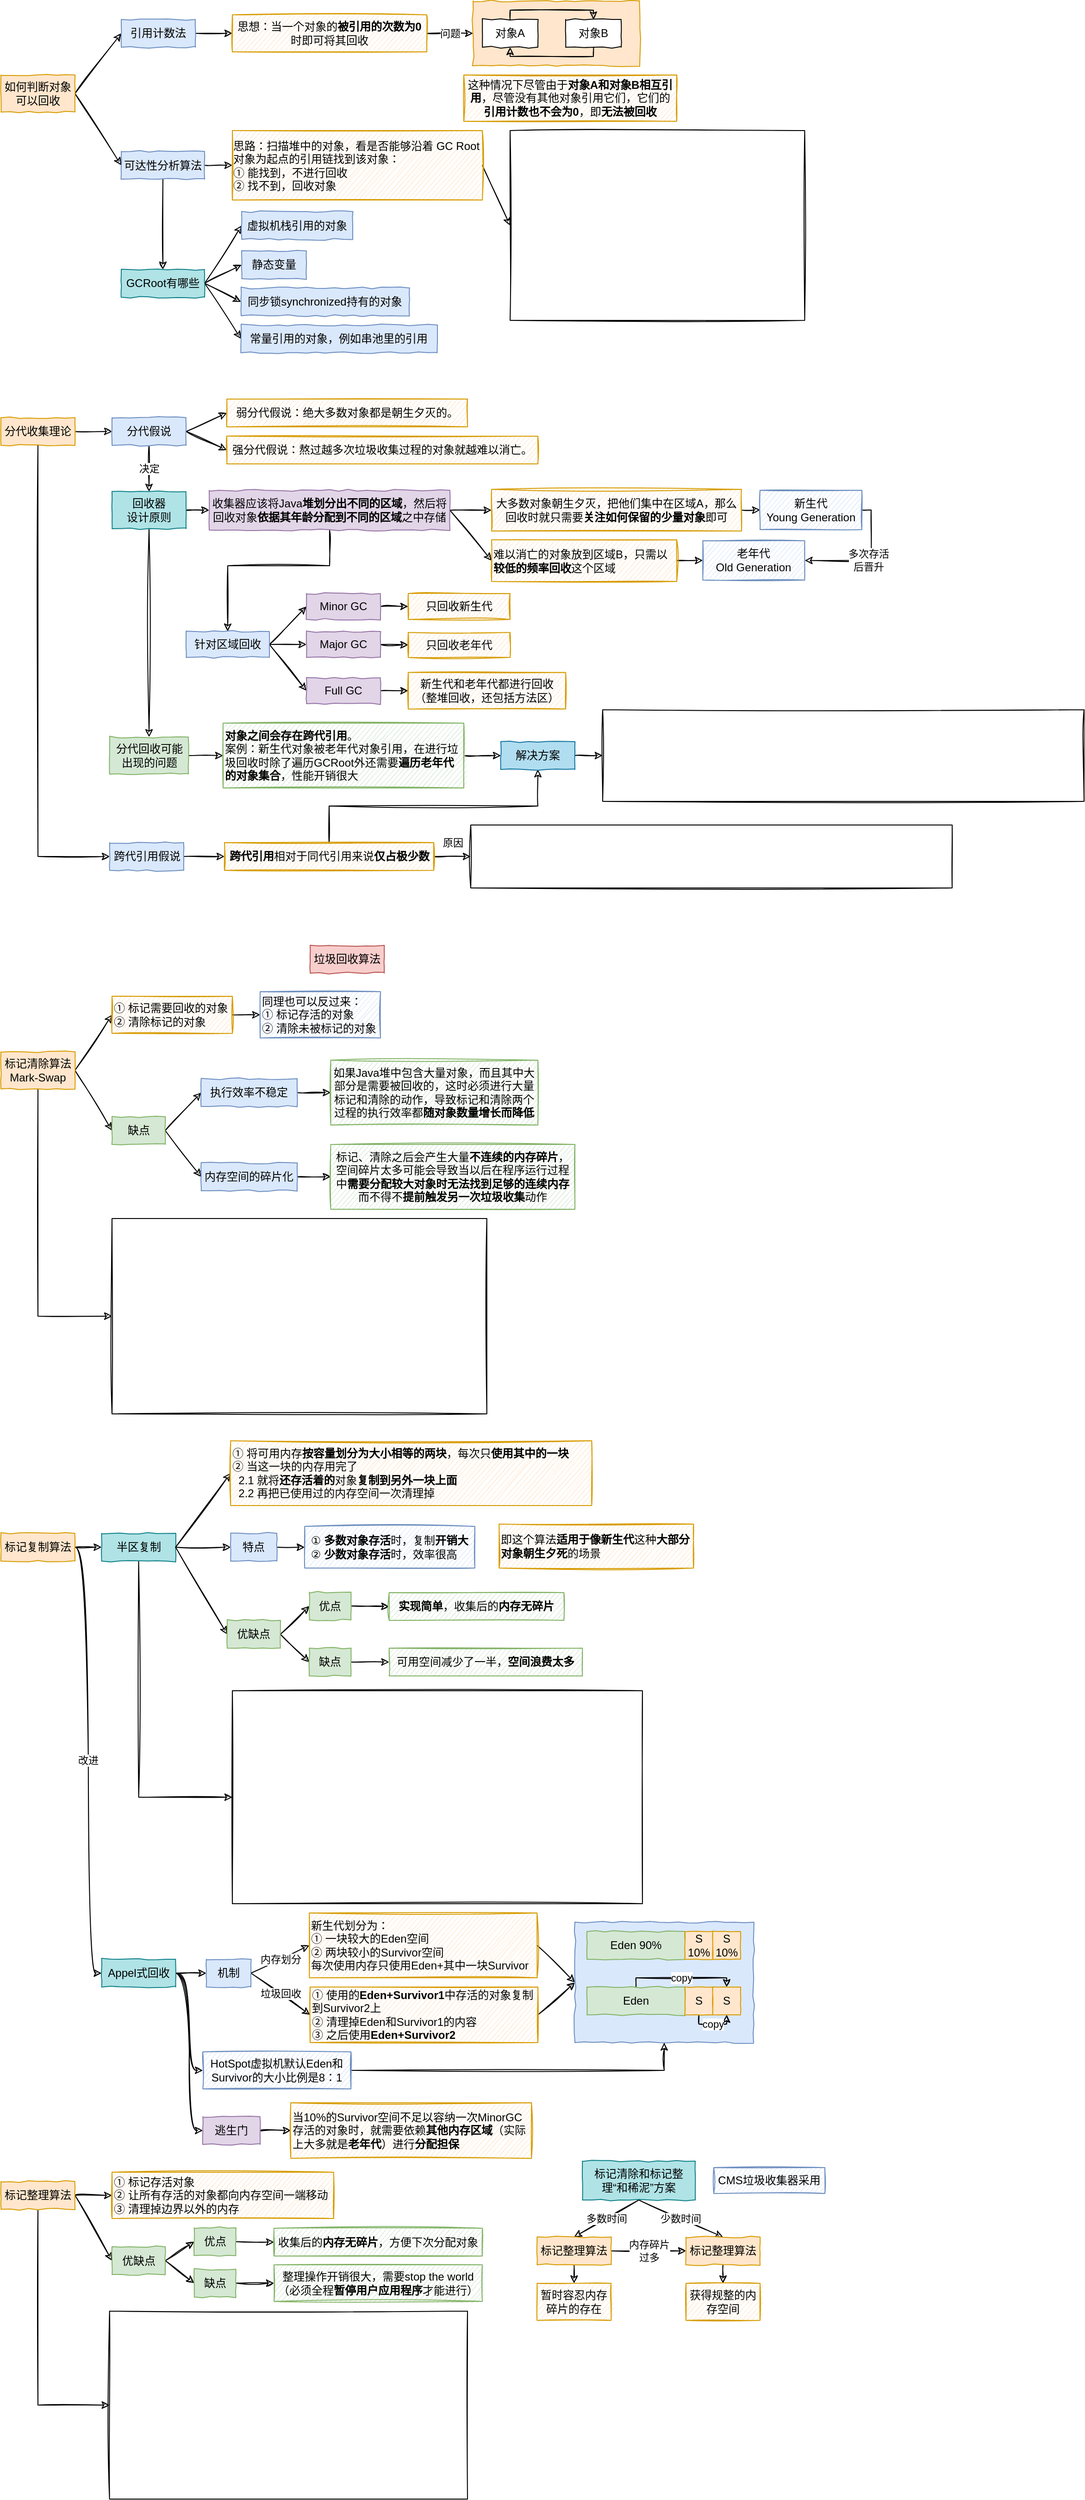 <mxfile>
    <diagram id="kNkb541WS0ZAqHIoP2iQ" name="第 1 页">
        <mxGraphModel dx="1106" dy="638" grid="1" gridSize="10" guides="1" tooltips="1" connect="1" arrows="1" fold="1" page="1" pageScale="1" pageWidth="827" pageHeight="1169" math="0" shadow="0">
            <root>
                <mxCell id="0"/>
                <mxCell id="1" parent="0"/>
                <mxCell id="5" style="edgeStyle=none;html=1;exitX=1;exitY=0.5;exitDx=0;exitDy=0;entryX=0;entryY=0.5;entryDx=0;entryDy=0;sketch=1;" edge="1" parent="1" source="2" target="3">
                    <mxGeometry relative="1" as="geometry"/>
                </mxCell>
                <mxCell id="6" style="edgeStyle=none;sketch=1;html=1;exitX=1;exitY=0.5;exitDx=0;exitDy=0;entryX=0;entryY=0.5;entryDx=0;entryDy=0;" edge="1" parent="1" source="2" target="4">
                    <mxGeometry relative="1" as="geometry"/>
                </mxCell>
                <mxCell id="2" value="如何判断对象可以回收" style="rounded=0;whiteSpace=wrap;html=1;fillColor=#ffe6cc;strokeColor=#d79b00;comic=1;" vertex="1" parent="1">
                    <mxGeometry x="40" y="110" width="80" height="40" as="geometry"/>
                </mxCell>
                <mxCell id="8" style="edgeStyle=none;sketch=1;html=1;exitX=1;exitY=0.5;exitDx=0;exitDy=0;entryX=0;entryY=0.5;entryDx=0;entryDy=0;" edge="1" parent="1" source="3" target="7">
                    <mxGeometry relative="1" as="geometry"/>
                </mxCell>
                <mxCell id="3" value="引用计数法" style="rounded=0;whiteSpace=wrap;html=1;fillColor=#dae8fc;strokeColor=#6c8ebf;comic=1;" vertex="1" parent="1">
                    <mxGeometry x="170" y="50" width="80" height="30" as="geometry"/>
                </mxCell>
                <mxCell id="19" style="edgeStyle=orthogonalEdgeStyle;rounded=0;sketch=1;html=1;exitX=1;exitY=0.5;exitDx=0;exitDy=0;entryX=0;entryY=0.5;entryDx=0;entryDy=0;" edge="1" parent="1" source="4" target="17">
                    <mxGeometry relative="1" as="geometry"/>
                </mxCell>
                <mxCell id="193" style="edgeStyle=none;rounded=0;sketch=1;html=1;exitX=0.5;exitY=1;exitDx=0;exitDy=0;entryX=0.5;entryY=0;entryDx=0;entryDy=0;" edge="1" parent="1" source="4" target="192">
                    <mxGeometry relative="1" as="geometry"/>
                </mxCell>
                <mxCell id="4" value="可达性分析算法" style="rounded=0;whiteSpace=wrap;html=1;fillColor=#dae8fc;strokeColor=#6c8ebf;comic=1;" vertex="1" parent="1">
                    <mxGeometry x="170" y="192.5" width="90" height="30" as="geometry"/>
                </mxCell>
                <mxCell id="15" value="问题" style="edgeStyle=orthogonalEdgeStyle;rounded=0;sketch=1;html=1;exitX=1;exitY=0.5;exitDx=0;exitDy=0;entryX=0;entryY=0.5;entryDx=0;entryDy=0;" edge="1" parent="1" source="7" target="9">
                    <mxGeometry relative="1" as="geometry"/>
                </mxCell>
                <mxCell id="7" value="思想：当一个对象的&lt;b&gt;被引用的次数为0&lt;/b&gt;时即可将其回收" style="rounded=0;whiteSpace=wrap;html=1;fillColor=#ffe6cc;strokeColor=#d79b00;comic=1;sketch=1;" vertex="1" parent="1">
                    <mxGeometry x="290" y="45" width="210" height="40" as="geometry"/>
                </mxCell>
                <mxCell id="14" value="" style="group" vertex="1" connectable="0" parent="1">
                    <mxGeometry x="550" y="30" width="180" height="70" as="geometry"/>
                </mxCell>
                <mxCell id="9" value="" style="rounded=0;whiteSpace=wrap;html=1;fillColor=#ffe6cc;strokeColor=#d79b00;comic=1;" vertex="1" parent="14">
                    <mxGeometry width="180" height="70" as="geometry"/>
                </mxCell>
                <mxCell id="10" value="对象A" style="rounded=0;whiteSpace=wrap;html=1;comic=1;" vertex="1" parent="14">
                    <mxGeometry x="10" y="20" width="60" height="30" as="geometry"/>
                </mxCell>
                <mxCell id="13" style="edgeStyle=orthogonalEdgeStyle;sketch=1;html=1;exitX=0.5;exitY=1;exitDx=0;exitDy=0;entryX=0.5;entryY=1;entryDx=0;entryDy=0;rounded=0;" edge="1" parent="14" source="11" target="10">
                    <mxGeometry relative="1" as="geometry"/>
                </mxCell>
                <mxCell id="11" value="对象B" style="rounded=0;whiteSpace=wrap;html=1;comic=1;" vertex="1" parent="14">
                    <mxGeometry x="100" y="20" width="60" height="30" as="geometry"/>
                </mxCell>
                <mxCell id="12" style="edgeStyle=orthogonalEdgeStyle;sketch=1;html=1;exitX=0.5;exitY=0;exitDx=0;exitDy=0;entryX=0.5;entryY=0;entryDx=0;entryDy=0;rounded=0;" edge="1" parent="14" source="10" target="11">
                    <mxGeometry relative="1" as="geometry"/>
                </mxCell>
                <mxCell id="16" value="这种情况下尽管由于&lt;b&gt;对象A和对象B相互引用&lt;/b&gt;，尽管没有其他对象引用它们，它们的&lt;b&gt;引用计数也不会为0&lt;/b&gt;，即&lt;b&gt;无法被回收&lt;/b&gt;" style="rounded=0;whiteSpace=wrap;html=1;fillColor=#ffe6cc;strokeColor=#d79b00;comic=1;sketch=1;" vertex="1" parent="1">
                    <mxGeometry x="540" y="110" width="230" height="50" as="geometry"/>
                </mxCell>
                <mxCell id="21" style="rounded=0;sketch=1;html=1;exitX=1;exitY=0.5;exitDx=0;exitDy=0;entryX=0;entryY=0.5;entryDx=0;entryDy=0;" edge="1" parent="1" source="17" target="20">
                    <mxGeometry relative="1" as="geometry"/>
                </mxCell>
                <mxCell id="17" value="&lt;div style=&quot;text-align: left&quot;&gt;&lt;span&gt;思路：&lt;/span&gt;&lt;span&gt;扫描堆中的对象，看是否能够沿着 GC Root对象为起点的引用链找到该对象：&lt;/span&gt;&lt;/div&gt;&lt;div style=&quot;text-align: left&quot;&gt;&lt;span&gt;① 能找到，不进行回收&lt;/span&gt;&lt;/div&gt;&lt;div style=&quot;text-align: left&quot;&gt;&lt;span&gt;② 找不到，回收对象&lt;/span&gt;&lt;/div&gt;" style="rounded=0;whiteSpace=wrap;html=1;fillColor=#ffe6cc;strokeColor=#d79b00;comic=1;sketch=1;" vertex="1" parent="1">
                    <mxGeometry x="290" y="170" width="270" height="75" as="geometry"/>
                </mxCell>
                <mxCell id="20" value="" style="shape=image;imageAspect=0;aspect=fixed;verticalLabelPosition=bottom;verticalAlign=top;comic=1;sketch=1;image=https://codereaper-image-bed.oss-cn-shenzhen.aliyuncs.com/img/image-20220826142259250.png;imageBorder=default;" vertex="1" parent="1">
                    <mxGeometry x="590" y="170" width="318.21" height="205" as="geometry"/>
                </mxCell>
                <mxCell id="25" style="edgeStyle=none;rounded=0;sketch=1;html=1;exitX=1;exitY=0.5;exitDx=0;exitDy=0;entryX=0;entryY=0.5;entryDx=0;entryDy=0;" edge="1" parent="1" source="23" target="24">
                    <mxGeometry relative="1" as="geometry"/>
                </mxCell>
                <mxCell id="64" style="edgeStyle=orthogonalEdgeStyle;rounded=0;sketch=1;html=1;exitX=0.5;exitY=1;exitDx=0;exitDy=0;entryX=0;entryY=0.5;entryDx=0;entryDy=0;" edge="1" parent="1" source="23" target="63">
                    <mxGeometry relative="1" as="geometry"/>
                </mxCell>
                <mxCell id="23" value="分代收集理论" style="rounded=0;whiteSpace=wrap;html=1;fillColor=#ffe6cc;strokeColor=#d79b00;comic=1;" vertex="1" parent="1">
                    <mxGeometry x="40" y="480" width="80" height="30" as="geometry"/>
                </mxCell>
                <mxCell id="27" style="edgeStyle=none;rounded=0;sketch=1;html=1;exitX=1;exitY=0.5;exitDx=0;exitDy=0;entryX=0;entryY=0.5;entryDx=0;entryDy=0;" edge="1" parent="1" source="24" target="26">
                    <mxGeometry relative="1" as="geometry"/>
                </mxCell>
                <mxCell id="29" style="edgeStyle=none;rounded=0;sketch=1;html=1;exitX=1;exitY=0.5;exitDx=0;exitDy=0;entryX=0;entryY=0.5;entryDx=0;entryDy=0;" edge="1" parent="1" source="24" target="28">
                    <mxGeometry relative="1" as="geometry"/>
                </mxCell>
                <mxCell id="33" value="决定" style="edgeStyle=none;rounded=0;sketch=1;html=1;exitX=0.5;exitY=1;exitDx=0;exitDy=0;entryX=0.5;entryY=0;entryDx=0;entryDy=0;" edge="1" parent="1" source="24" target="30">
                    <mxGeometry relative="1" as="geometry"/>
                </mxCell>
                <mxCell id="24" value="分代假说" style="rounded=0;whiteSpace=wrap;html=1;fillColor=#dae8fc;strokeColor=#6c8ebf;comic=1;" vertex="1" parent="1">
                    <mxGeometry x="160" y="480" width="80" height="30" as="geometry"/>
                </mxCell>
                <mxCell id="26" value="弱分代假说：绝大多数对象都是朝生夕灭的。" style="rounded=0;whiteSpace=wrap;html=1;fillColor=#ffe6cc;strokeColor=#d79b00;comic=1;sketch=1;" vertex="1" parent="1">
                    <mxGeometry x="284" y="460" width="260" height="30" as="geometry"/>
                </mxCell>
                <mxCell id="28" value="强分代假说：熬过越多次垃圾收集过程的对象就越难以消亡。" style="rounded=0;whiteSpace=wrap;html=1;fillColor=#ffe6cc;strokeColor=#d79b00;comic=1;sketch=1;" vertex="1" parent="1">
                    <mxGeometry x="284" y="500" width="336" height="30" as="geometry"/>
                </mxCell>
                <mxCell id="35" style="edgeStyle=none;rounded=0;sketch=1;html=1;exitX=1;exitY=0.5;exitDx=0;exitDy=0;entryX=0;entryY=0.5;entryDx=0;entryDy=0;" edge="1" parent="1" source="30" target="34">
                    <mxGeometry relative="1" as="geometry"/>
                </mxCell>
                <mxCell id="60" style="rounded=0;sketch=1;html=1;exitX=0.5;exitY=1;exitDx=0;exitDy=0;entryX=0.5;entryY=0;entryDx=0;entryDy=0;" edge="1" parent="1" source="30" target="59">
                    <mxGeometry relative="1" as="geometry"/>
                </mxCell>
                <mxCell id="30" value="回收器&lt;br&gt;设计原则" style="rounded=0;whiteSpace=wrap;html=1;fillColor=#b0e3e6;strokeColor=#0e8088;comic=1;" vertex="1" parent="1">
                    <mxGeometry x="160" y="560" width="80" height="40" as="geometry"/>
                </mxCell>
                <mxCell id="37" style="edgeStyle=none;rounded=0;sketch=1;html=1;exitX=1;exitY=0.5;exitDx=0;exitDy=0;entryX=0;entryY=0.5;entryDx=0;entryDy=0;" edge="1" parent="1" source="34" target="36">
                    <mxGeometry relative="1" as="geometry"/>
                </mxCell>
                <mxCell id="39" style="edgeStyle=none;rounded=0;sketch=1;html=1;exitX=1;exitY=0.5;exitDx=0;exitDy=0;entryX=0;entryY=0.5;entryDx=0;entryDy=0;" edge="1" parent="1" source="34" target="38">
                    <mxGeometry relative="1" as="geometry"/>
                </mxCell>
                <mxCell id="41" style="edgeStyle=orthogonalEdgeStyle;rounded=0;sketch=1;html=1;exitX=0.5;exitY=1;exitDx=0;exitDy=0;entryX=0.5;entryY=0;entryDx=0;entryDy=0;" edge="1" parent="1" source="34" target="40">
                    <mxGeometry relative="1" as="geometry">
                        <Array as="points">
                            <mxPoint x="395" y="640"/>
                            <mxPoint x="285" y="640"/>
                        </Array>
                    </mxGeometry>
                </mxCell>
                <mxCell id="34" value="收集器应该将Java&lt;b&gt;堆划分出不同的区域&lt;/b&gt;，然后将回收对象&lt;b&gt;依据其年龄分配到不同的区域&lt;/b&gt;之中存储" style="rounded=0;whiteSpace=wrap;html=1;fillColor=#e1d5e7;strokeColor=#9673a6;comic=1;sketch=0;" vertex="1" parent="1">
                    <mxGeometry x="265" y="558.5" width="260" height="43" as="geometry"/>
                </mxCell>
                <mxCell id="56" style="edgeStyle=none;rounded=0;sketch=1;html=1;exitX=1;exitY=0.5;exitDx=0;exitDy=0;entryX=0;entryY=0.5;entryDx=0;entryDy=0;" edge="1" parent="1" source="36" target="54">
                    <mxGeometry relative="1" as="geometry"/>
                </mxCell>
                <mxCell id="36" value="大多数对象朝生夕灭，把他们集中在区域A，那么回收时就只需要&lt;b&gt;关注如何保留的少量对象&lt;/b&gt;即可" style="rounded=0;whiteSpace=wrap;html=1;fillColor=#ffe6cc;strokeColor=#d79b00;comic=1;sketch=1;" vertex="1" parent="1">
                    <mxGeometry x="570" y="557.5" width="270" height="45" as="geometry"/>
                </mxCell>
                <mxCell id="57" style="edgeStyle=none;rounded=0;sketch=1;html=1;exitX=1;exitY=0.5;exitDx=0;exitDy=0;entryX=0;entryY=0.5;entryDx=0;entryDy=0;" edge="1" parent="1" source="38" target="55">
                    <mxGeometry relative="1" as="geometry"/>
                </mxCell>
                <mxCell id="38" value="难以消亡的对象放到区域B，只需以&lt;b&gt;较低的频率回收&lt;/b&gt;这个区域" style="rounded=0;whiteSpace=wrap;html=1;fillColor=#ffe6cc;strokeColor=#d79b00;comic=1;sketch=1;align=left;" vertex="1" parent="1">
                    <mxGeometry x="570" y="612" width="200" height="45" as="geometry"/>
                </mxCell>
                <mxCell id="45" style="rounded=0;sketch=1;html=1;exitX=1;exitY=0.5;exitDx=0;exitDy=0;entryX=0;entryY=0.5;entryDx=0;entryDy=0;" edge="1" parent="1" source="40" target="42">
                    <mxGeometry relative="1" as="geometry"/>
                </mxCell>
                <mxCell id="46" style="edgeStyle=none;rounded=0;sketch=1;html=1;exitX=1;exitY=0.5;exitDx=0;exitDy=0;entryX=0;entryY=0.5;entryDx=0;entryDy=0;" edge="1" parent="1" source="40" target="43">
                    <mxGeometry relative="1" as="geometry"/>
                </mxCell>
                <mxCell id="47" style="edgeStyle=none;rounded=0;sketch=1;html=1;exitX=1;exitY=0.5;exitDx=0;exitDy=0;entryX=0;entryY=0.5;entryDx=0;entryDy=0;" edge="1" parent="1" source="40" target="44">
                    <mxGeometry relative="1" as="geometry"/>
                </mxCell>
                <mxCell id="40" value="针对区域回收" style="rounded=0;whiteSpace=wrap;html=1;fillColor=#dae8fc;strokeColor=#6c8ebf;comic=1;sketch=0;" vertex="1" parent="1">
                    <mxGeometry x="240" y="711" width="90" height="28" as="geometry"/>
                </mxCell>
                <mxCell id="50" style="edgeStyle=none;rounded=0;sketch=1;html=1;exitX=1;exitY=0.5;exitDx=0;exitDy=0;entryX=0;entryY=0.5;entryDx=0;entryDy=0;" edge="1" parent="1" source="42" target="48">
                    <mxGeometry relative="1" as="geometry"/>
                </mxCell>
                <mxCell id="42" value="Minor GC" style="rounded=0;whiteSpace=wrap;html=1;fillColor=#e1d5e7;strokeColor=#9673a6;comic=1;sketch=0;" vertex="1" parent="1">
                    <mxGeometry x="370" y="670" width="80" height="28" as="geometry"/>
                </mxCell>
                <mxCell id="51" style="edgeStyle=none;rounded=0;sketch=1;html=1;exitX=1;exitY=0.5;exitDx=0;exitDy=0;entryX=0;entryY=0.5;entryDx=0;entryDy=0;" edge="1" parent="1" source="43" target="49">
                    <mxGeometry relative="1" as="geometry"/>
                </mxCell>
                <mxCell id="43" value="Major GC" style="rounded=0;whiteSpace=wrap;html=1;fillColor=#e1d5e7;strokeColor=#9673a6;comic=1;sketch=0;" vertex="1" parent="1">
                    <mxGeometry x="370" y="711" width="80" height="28" as="geometry"/>
                </mxCell>
                <mxCell id="53" style="edgeStyle=none;rounded=0;sketch=1;html=1;exitX=1;exitY=0.5;exitDx=0;exitDy=0;entryX=0;entryY=0.5;entryDx=0;entryDy=0;" edge="1" parent="1" source="44" target="52">
                    <mxGeometry relative="1" as="geometry"/>
                </mxCell>
                <mxCell id="44" value="Full GC" style="rounded=0;whiteSpace=wrap;html=1;fillColor=#e1d5e7;strokeColor=#9673a6;comic=1;sketch=0;" vertex="1" parent="1">
                    <mxGeometry x="370" y="761" width="80" height="28" as="geometry"/>
                </mxCell>
                <mxCell id="48" value="只回收新生代" style="rounded=0;whiteSpace=wrap;html=1;fillColor=#ffe6cc;strokeColor=#d79b00;comic=1;sketch=1;" vertex="1" parent="1">
                    <mxGeometry x="480" y="670" width="110" height="28" as="geometry"/>
                </mxCell>
                <mxCell id="49" value="只回收老年代" style="rounded=0;whiteSpace=wrap;html=1;fillColor=#ffe6cc;strokeColor=#d79b00;comic=1;sketch=1;" vertex="1" parent="1">
                    <mxGeometry x="480" y="712" width="110" height="27" as="geometry"/>
                </mxCell>
                <mxCell id="52" value="新生代和老年代都进行回收&lt;br&gt;（整堆回收，还包括方法区）" style="rounded=0;whiteSpace=wrap;html=1;fillColor=#ffe6cc;strokeColor=#d79b00;comic=1;sketch=1;" vertex="1" parent="1">
                    <mxGeometry x="480" y="755.25" width="170" height="39.5" as="geometry"/>
                </mxCell>
                <mxCell id="58" value="多次存活&lt;br&gt;后晋升" style="edgeStyle=orthogonalEdgeStyle;rounded=0;sketch=1;html=1;exitX=1;exitY=0.5;exitDx=0;exitDy=0;entryX=1;entryY=0.5;entryDx=0;entryDy=0;" edge="1" parent="1" source="54" target="55">
                    <mxGeometry relative="1" as="geometry"/>
                </mxCell>
                <mxCell id="54" value="新生代&lt;br&gt;Young Generation" style="rounded=0;whiteSpace=wrap;html=1;fillColor=#dae8fc;strokeColor=#6c8ebf;comic=1;sketch=1;" vertex="1" parent="1">
                    <mxGeometry x="860" y="558.5" width="110" height="42.5" as="geometry"/>
                </mxCell>
                <mxCell id="55" value="老年代&lt;br&gt;Old Generation" style="rounded=0;whiteSpace=wrap;html=1;fillColor=#dae8fc;strokeColor=#6c8ebf;comic=1;sketch=1;" vertex="1" parent="1">
                    <mxGeometry x="798.21" y="613" width="110" height="42.5" as="geometry"/>
                </mxCell>
                <mxCell id="62" style="edgeStyle=none;rounded=0;sketch=1;html=1;exitX=1;exitY=0.5;exitDx=0;exitDy=0;entryX=0;entryY=0.5;entryDx=0;entryDy=0;" edge="1" parent="1" source="59" target="61">
                    <mxGeometry relative="1" as="geometry"/>
                </mxCell>
                <mxCell id="59" value="分代回收可能出现的问题" style="rounded=0;whiteSpace=wrap;html=1;fillColor=#d5e8d4;strokeColor=#82b366;comic=1;sketch=0;" vertex="1" parent="1">
                    <mxGeometry x="157.5" y="825" width="85" height="40" as="geometry"/>
                </mxCell>
                <mxCell id="70" style="edgeStyle=orthogonalEdgeStyle;rounded=0;sketch=1;html=1;exitX=1;exitY=0.5;exitDx=0;exitDy=0;entryX=0;entryY=0.5;entryDx=0;entryDy=0;" edge="1" parent="1" source="61" target="69">
                    <mxGeometry relative="1" as="geometry"/>
                </mxCell>
                <mxCell id="61" value="&lt;b&gt;对象之间会存在跨代引用&lt;/b&gt;。&lt;br&gt;案例：新生代对象被老年代对象引用，在进行垃圾回收时除了遍历GCRoot外还需要&lt;b&gt;遍历老年代的对象集合&lt;/b&gt;，性能开销很大" style="rounded=0;whiteSpace=wrap;html=1;fillColor=#d5e8d4;strokeColor=#82b366;comic=1;sketch=1;align=left;" vertex="1" parent="1">
                    <mxGeometry x="280" y="810" width="260" height="70" as="geometry"/>
                </mxCell>
                <mxCell id="66" style="edgeStyle=orthogonalEdgeStyle;rounded=0;sketch=1;html=1;exitX=1;exitY=0.5;exitDx=0;exitDy=0;entryX=0;entryY=0.5;entryDx=0;entryDy=0;" edge="1" parent="1" source="63" target="65">
                    <mxGeometry relative="1" as="geometry"/>
                </mxCell>
                <mxCell id="63" value="跨代引用假说" style="rounded=0;whiteSpace=wrap;html=1;fillColor=#dae8fc;strokeColor=#6c8ebf;comic=1;" vertex="1" parent="1">
                    <mxGeometry x="157.5" y="939" width="80" height="30" as="geometry"/>
                </mxCell>
                <mxCell id="68" value="原因" style="edgeStyle=orthogonalEdgeStyle;rounded=0;sketch=1;html=1;exitX=1;exitY=0.5;exitDx=0;exitDy=0;entryX=0;entryY=0.5;entryDx=0;entryDy=0;" edge="1" parent="1" source="65" target="67">
                    <mxGeometry y="15" relative="1" as="geometry">
                        <mxPoint as="offset"/>
                    </mxGeometry>
                </mxCell>
                <mxCell id="71" style="edgeStyle=orthogonalEdgeStyle;rounded=0;sketch=1;html=1;exitX=0.5;exitY=0;exitDx=0;exitDy=0;entryX=0.5;entryY=1;entryDx=0;entryDy=0;" edge="1" parent="1" source="65" target="69">
                    <mxGeometry relative="1" as="geometry"/>
                </mxCell>
                <mxCell id="65" value="&lt;span style=&quot;font-size: 9.003pt&quot;&gt;&lt;b&gt;跨代引用&lt;/b&gt;相对于同代引用来说&lt;b&gt;仅占极&lt;/b&gt;&lt;/span&gt;&lt;span style=&quot;font-size: 9.003pt&quot;&gt;&lt;b&gt;少数&lt;/b&gt;&lt;/span&gt;" style="rounded=0;whiteSpace=wrap;html=1;fillColor=#ffe6cc;strokeColor=#d79b00;comic=1;sketch=1;" vertex="1" parent="1">
                    <mxGeometry x="281.5" y="939" width="226" height="30" as="geometry"/>
                </mxCell>
                <mxCell id="67" value="" style="shape=image;imageAspect=0;aspect=fixed;verticalLabelPosition=bottom;verticalAlign=top;comic=1;sketch=1;image=https://codereaper-image-bed.oss-cn-shenzhen.aliyuncs.com/img/image-20220826144927240.png;imageBorder=default;" vertex="1" parent="1">
                    <mxGeometry x="547.5" y="920" width="520" height="68" as="geometry"/>
                </mxCell>
                <mxCell id="73" style="edgeStyle=orthogonalEdgeStyle;rounded=0;sketch=1;html=1;exitX=1;exitY=0.5;exitDx=0;exitDy=0;entryX=0;entryY=0.5;entryDx=0;entryDy=0;" edge="1" parent="1" source="69" target="72">
                    <mxGeometry relative="1" as="geometry"/>
                </mxCell>
                <mxCell id="69" value="解决方案" style="rounded=0;whiteSpace=wrap;html=1;fillColor=#b1ddf0;strokeColor=#10739e;comic=1;" vertex="1" parent="1">
                    <mxGeometry x="580" y="830" width="80" height="30" as="geometry"/>
                </mxCell>
                <mxCell id="72" value="" style="shape=image;imageAspect=0;aspect=fixed;verticalLabelPosition=bottom;verticalAlign=top;comic=1;sketch=1;image=https://codereaper-image-bed.oss-cn-shenzhen.aliyuncs.com/img/image-20220826220503316.png;imageBorder=default;" vertex="1" parent="1">
                    <mxGeometry x="690" y="795.5" width="520" height="99" as="geometry"/>
                </mxCell>
                <mxCell id="74" value="垃圾回收算法" style="rounded=0;whiteSpace=wrap;html=1;fillColor=#f8cecc;strokeColor=#b85450;comic=1;" vertex="1" parent="1">
                    <mxGeometry x="374" y="1050" width="80" height="30" as="geometry"/>
                </mxCell>
                <mxCell id="77" style="rounded=0;sketch=1;html=1;exitX=1;exitY=0.5;exitDx=0;exitDy=0;entryX=0;entryY=0.5;entryDx=0;entryDy=0;" edge="1" parent="1" source="75" target="76">
                    <mxGeometry relative="1" as="geometry"/>
                </mxCell>
                <mxCell id="82" style="edgeStyle=none;rounded=0;sketch=1;html=1;exitX=1;exitY=0.5;exitDx=0;exitDy=0;entryX=0;entryY=0.5;entryDx=0;entryDy=0;" edge="1" parent="1" source="75" target="83">
                    <mxGeometry relative="1" as="geometry">
                        <mxPoint x="170" y="1205" as="targetPoint"/>
                    </mxGeometry>
                </mxCell>
                <mxCell id="95" style="edgeStyle=orthogonalEdgeStyle;rounded=0;sketch=1;html=1;exitX=0.5;exitY=1;exitDx=0;exitDy=0;entryX=0;entryY=0.5;entryDx=0;entryDy=0;" edge="1" parent="1" source="75" target="94">
                    <mxGeometry relative="1" as="geometry"/>
                </mxCell>
                <mxCell id="75" value="标记清除算法&lt;br&gt;Mark-Swap" style="rounded=0;whiteSpace=wrap;html=1;fillColor=#ffe6cc;strokeColor=#d79b00;comic=1;" vertex="1" parent="1">
                    <mxGeometry x="40" y="1165" width="80" height="40" as="geometry"/>
                </mxCell>
                <mxCell id="79" style="edgeStyle=orthogonalEdgeStyle;rounded=0;sketch=1;html=1;exitX=1;exitY=0.5;exitDx=0;exitDy=0;entryX=0;entryY=0.5;entryDx=0;entryDy=0;" edge="1" parent="1" source="76" target="78">
                    <mxGeometry relative="1" as="geometry"/>
                </mxCell>
                <mxCell id="76" value="① 标记需要回收的对象&lt;br&gt;② 清除标记的对象" style="rounded=0;whiteSpace=wrap;html=1;fillColor=#ffe6cc;strokeColor=#d79b00;comic=1;sketch=1;align=left;" vertex="1" parent="1">
                    <mxGeometry x="160" y="1105" width="130" height="40" as="geometry"/>
                </mxCell>
                <mxCell id="78" value="同理也可以反过来：&lt;br&gt;① 标记存活的对象&lt;br&gt;② 清除未被标记的对象" style="rounded=0;whiteSpace=wrap;html=1;fillColor=#dae8fc;strokeColor=#6c8ebf;comic=1;sketch=1;align=left;" vertex="1" parent="1">
                    <mxGeometry x="320" y="1100" width="130" height="50" as="geometry"/>
                </mxCell>
                <mxCell id="86" style="edgeStyle=none;rounded=0;sketch=1;html=1;exitX=1;exitY=0.5;exitDx=0;exitDy=0;entryX=0;entryY=0.5;entryDx=0;entryDy=0;" edge="1" parent="1" source="83" target="85">
                    <mxGeometry relative="1" as="geometry">
                        <mxPoint x="270" y="1245" as="targetPoint"/>
                    </mxGeometry>
                </mxCell>
                <mxCell id="90" style="edgeStyle=none;rounded=0;sketch=1;html=1;exitX=1;exitY=0.5;exitDx=0;exitDy=0;entryX=0;entryY=0.5;entryDx=0;entryDy=0;" edge="1" parent="1" source="83" target="89">
                    <mxGeometry relative="1" as="geometry"/>
                </mxCell>
                <mxCell id="83" value="缺点" style="rounded=0;whiteSpace=wrap;html=1;fillColor=#d5e8d4;strokeColor=#82b366;comic=1;" vertex="1" parent="1">
                    <mxGeometry x="160" y="1235" width="57.5" height="30" as="geometry"/>
                </mxCell>
                <mxCell id="88" style="edgeStyle=none;rounded=0;sketch=1;html=1;exitX=1;exitY=0.5;exitDx=0;exitDy=0;entryX=0;entryY=0.5;entryDx=0;entryDy=0;" edge="1" parent="1" source="85" target="87">
                    <mxGeometry relative="1" as="geometry"/>
                </mxCell>
                <mxCell id="85" value="执行效率不稳定" style="rounded=0;whiteSpace=wrap;html=1;fillColor=#dae8fc;strokeColor=#6c8ebf;comic=1;" vertex="1" parent="1">
                    <mxGeometry x="256.25" y="1194" width="103.75" height="30" as="geometry"/>
                </mxCell>
                <mxCell id="87" value="如果Java堆中包含大量对象，而且其中大部分是需要被回收的，这时必须进行大量标记和清除的动作，导致标记和清除两个过程的执行效率都&lt;b&gt;随对象数量增长而降低&lt;/b&gt;" style="rounded=0;whiteSpace=wrap;html=1;fillColor=#d5e8d4;strokeColor=#82b366;comic=1;sketch=1;" vertex="1" parent="1">
                    <mxGeometry x="396.25" y="1174" width="223.75" height="70" as="geometry"/>
                </mxCell>
                <mxCell id="93" style="edgeStyle=none;rounded=0;sketch=1;html=1;exitX=1;exitY=0.5;exitDx=0;exitDy=0;entryX=0;entryY=0.5;entryDx=0;entryDy=0;" edge="1" parent="1" source="89" target="91">
                    <mxGeometry relative="1" as="geometry"/>
                </mxCell>
                <mxCell id="89" value="内存空间的碎片化" style="rounded=0;whiteSpace=wrap;html=1;fillColor=#dae8fc;strokeColor=#6c8ebf;comic=1;" vertex="1" parent="1">
                    <mxGeometry x="256.25" y="1285" width="103.75" height="30" as="geometry"/>
                </mxCell>
                <mxCell id="91" value="标记、清除之后会产生大量&lt;b&gt;不连续的内存碎片&lt;/b&gt;，空间碎片太多可能会导致当以后在程序运行过程中&lt;b&gt;需要分配较大对象时无法找到足够的连续内存&lt;/b&gt;而不得不&lt;b&gt;提前触发另一次垃圾收集&lt;/b&gt;动作" style="rounded=0;whiteSpace=wrap;html=1;fillColor=#d5e8d4;strokeColor=#82b366;comic=1;sketch=1;" vertex="1" parent="1">
                    <mxGeometry x="396.25" y="1265" width="263.75" height="70" as="geometry"/>
                </mxCell>
                <mxCell id="94" value="" style="shape=image;imageAspect=0;aspect=fixed;verticalLabelPosition=bottom;verticalAlign=top;comic=1;sketch=1;image=https://codereaper-image-bed.oss-cn-shenzhen.aliyuncs.com/img/image-20220826221414629.png;imageBorder=default;" vertex="1" parent="1">
                    <mxGeometry x="160" y="1345" width="404.87" height="211" as="geometry"/>
                </mxCell>
                <mxCell id="115" style="edgeStyle=orthogonalEdgeStyle;rounded=0;sketch=1;html=1;exitX=0.5;exitY=1;exitDx=0;exitDy=0;entryX=0;entryY=0.5;entryDx=0;entryDy=0;" edge="1" parent="1" source="116" target="114">
                    <mxGeometry relative="1" as="geometry"/>
                </mxCell>
                <mxCell id="134" style="edgeStyle=orthogonalEdgeStyle;rounded=0;sketch=1;html=1;exitX=1;exitY=0.5;exitDx=0;exitDy=0;entryX=0;entryY=0.5;entryDx=0;entryDy=0;" edge="1" parent="1" source="96" target="116">
                    <mxGeometry relative="1" as="geometry"/>
                </mxCell>
                <mxCell id="136" value="改进" style="edgeStyle=orthogonalEdgeStyle;sketch=1;html=1;exitX=1;exitY=0.5;exitDx=0;exitDy=0;entryX=0;entryY=0.5;entryDx=0;entryDy=0;curved=1;" edge="1" parent="1" source="96" target="135">
                    <mxGeometry relative="1" as="geometry"/>
                </mxCell>
                <mxCell id="96" value="标记复制算法" style="rounded=0;whiteSpace=wrap;html=1;fillColor=#ffe6cc;strokeColor=#d79b00;comic=1;" vertex="1" parent="1">
                    <mxGeometry x="40" y="1685" width="80" height="30" as="geometry"/>
                </mxCell>
                <mxCell id="114" value="" style="shape=image;imageAspect=0;aspect=fixed;verticalLabelPosition=bottom;verticalAlign=top;comic=1;sketch=1;image=https://codereaper-image-bed.oss-cn-shenzhen.aliyuncs.com/img/image-20220826222413337.png;imageBorder=default;" vertex="1" parent="1">
                    <mxGeometry x="290" y="1855" width="442.96" height="230" as="geometry"/>
                </mxCell>
                <mxCell id="116" value="半区复制" style="rounded=0;whiteSpace=wrap;html=1;fillColor=#b0e3e6;strokeColor=#0e8088;comic=1;" vertex="1" parent="1">
                    <mxGeometry x="148.75" y="1685" width="80" height="30" as="geometry"/>
                </mxCell>
                <mxCell id="117" style="rounded=0;sketch=1;html=1;entryX=0;entryY=0.5;entryDx=0;entryDy=0;exitX=1;exitY=0.5;exitDx=0;exitDy=0;" edge="1" parent="1" target="120" source="116">
                    <mxGeometry relative="1" as="geometry">
                        <mxPoint x="250" y="1715" as="sourcePoint"/>
                    </mxGeometry>
                </mxCell>
                <mxCell id="118" style="edgeStyle=none;rounded=0;sketch=1;html=1;entryX=0;entryY=0.5;entryDx=0;entryDy=0;exitX=1;exitY=0.5;exitDx=0;exitDy=0;" edge="1" parent="1" target="122" source="116">
                    <mxGeometry relative="1" as="geometry">
                        <mxPoint x="250" y="1705" as="sourcePoint"/>
                    </mxGeometry>
                </mxCell>
                <mxCell id="119" style="edgeStyle=none;rounded=0;sketch=1;html=1;entryX=0;entryY=0.5;entryDx=0;entryDy=0;exitX=1;exitY=0.5;exitDx=0;exitDy=0;" edge="1" parent="1" target="127" source="116">
                    <mxGeometry relative="1" as="geometry">
                        <mxPoint x="220" y="1735" as="sourcePoint"/>
                    </mxGeometry>
                </mxCell>
                <mxCell id="120" value="①&amp;nbsp;将可用内存&lt;b&gt;按容量划分为大小相等的两块&lt;/b&gt;，每次只&lt;b&gt;使用其中的一块&lt;/b&gt;&lt;br&gt;②&amp;nbsp;当这一块的内存用完了&lt;br&gt;&amp;nbsp; 2.1&amp;nbsp;就将&lt;b&gt;还存活着的&lt;/b&gt;对象&lt;b&gt;复制到另外一块上面&lt;br&gt;&lt;/b&gt;&amp;nbsp; 2.2&amp;nbsp;再把已使用过的内存空间一次清理掉" style="rounded=0;whiteSpace=wrap;html=1;fillColor=#ffe6cc;strokeColor=#d79b00;comic=1;sketch=1;align=left;" vertex="1" parent="1">
                    <mxGeometry x="288.13" y="1585" width="390" height="70" as="geometry"/>
                </mxCell>
                <mxCell id="121" style="edgeStyle=none;rounded=0;sketch=1;html=1;exitX=1;exitY=0.5;exitDx=0;exitDy=0;entryX=0;entryY=0.5;entryDx=0;entryDy=0;" edge="1" parent="1" source="122" target="123">
                    <mxGeometry relative="1" as="geometry"/>
                </mxCell>
                <mxCell id="122" value="特点" style="rounded=0;whiteSpace=wrap;html=1;fillColor=#dae8fc;strokeColor=#6c8ebf;comic=1;" vertex="1" parent="1">
                    <mxGeometry x="288.13" y="1685" width="50" height="30" as="geometry"/>
                </mxCell>
                <mxCell id="123" value="&lt;div style=&quot;text-align: left&quot;&gt;① &lt;b&gt;多数对象存活&lt;/b&gt;时，复制&lt;b&gt;开销大&lt;/b&gt;&lt;/div&gt;&lt;div style=&quot;text-align: left&quot;&gt;② &lt;b&gt;少数对象存活&lt;/b&gt;时，效率很高&lt;/div&gt;" style="rounded=0;whiteSpace=wrap;html=1;fillColor=#dae8fc;strokeColor=#6c8ebf;comic=1;sketch=1;" vertex="1" parent="1">
                    <mxGeometry x="368.13" y="1677.5" width="183.75" height="45" as="geometry"/>
                </mxCell>
                <mxCell id="124" value="即这个算法&lt;b&gt;适用于像新生代&lt;/b&gt;这种&lt;b&gt;大部分对象朝生夕死&lt;/b&gt;的场景" style="rounded=0;whiteSpace=wrap;html=1;fillColor=#ffe6cc;strokeColor=#d79b00;comic=1;sketch=1;align=left;" vertex="1" parent="1">
                    <mxGeometry x="578.13" y="1675" width="210" height="47.5" as="geometry"/>
                </mxCell>
                <mxCell id="125" style="edgeStyle=none;rounded=0;sketch=1;html=1;exitX=1;exitY=0.5;exitDx=0;exitDy=0;entryX=0;entryY=0.5;entryDx=0;entryDy=0;" edge="1" parent="1" source="127" target="129">
                    <mxGeometry relative="1" as="geometry"/>
                </mxCell>
                <mxCell id="126" style="edgeStyle=none;rounded=0;sketch=1;html=1;exitX=1;exitY=0.5;exitDx=0;exitDy=0;entryX=0;entryY=0.5;entryDx=0;entryDy=0;" edge="1" parent="1" source="127" target="132">
                    <mxGeometry relative="1" as="geometry"/>
                </mxCell>
                <mxCell id="127" value="优缺点" style="rounded=0;whiteSpace=wrap;html=1;fillColor=#d5e8d4;strokeColor=#82b366;comic=1;" vertex="1" parent="1">
                    <mxGeometry x="284.38" y="1779" width="57.5" height="30" as="geometry"/>
                </mxCell>
                <mxCell id="128" style="edgeStyle=none;rounded=0;sketch=1;html=1;exitX=1;exitY=0.5;exitDx=0;exitDy=0;entryX=0;entryY=0.5;entryDx=0;entryDy=0;" edge="1" parent="1" source="129" target="130">
                    <mxGeometry relative="1" as="geometry"/>
                </mxCell>
                <mxCell id="129" value="优点" style="rounded=0;whiteSpace=wrap;html=1;fillColor=#d5e8d4;strokeColor=#82b366;comic=1;" vertex="1" parent="1">
                    <mxGeometry x="373.13" y="1748.5" width="45" height="30" as="geometry"/>
                </mxCell>
                <mxCell id="130" value="&lt;b&gt;实现简单&lt;/b&gt;，收集后的&lt;b&gt;内存无碎片&lt;/b&gt;" style="rounded=0;whiteSpace=wrap;html=1;fillColor=#d5e8d4;strokeColor=#82b366;comic=1;sketch=1;" vertex="1" parent="1">
                    <mxGeometry x="459.38" y="1749" width="188.75" height="30" as="geometry"/>
                </mxCell>
                <mxCell id="131" style="edgeStyle=none;rounded=0;sketch=1;html=1;exitX=1;exitY=0.5;exitDx=0;exitDy=0;entryX=0;entryY=0.5;entryDx=0;entryDy=0;" edge="1" parent="1" source="132" target="133">
                    <mxGeometry relative="1" as="geometry"/>
                </mxCell>
                <mxCell id="132" value="缺点" style="rounded=0;whiteSpace=wrap;html=1;fillColor=#d5e8d4;strokeColor=#82b366;comic=1;" vertex="1" parent="1">
                    <mxGeometry x="373.13" y="1809" width="45" height="30" as="geometry"/>
                </mxCell>
                <mxCell id="133" value="可用空间减少了一半，&lt;b&gt;空间浪费太多&lt;/b&gt;" style="rounded=0;whiteSpace=wrap;html=1;fillColor=#d5e8d4;strokeColor=#82b366;comic=1;sketch=1;" vertex="1" parent="1">
                    <mxGeometry x="459.38" y="1809" width="208.75" height="30" as="geometry"/>
                </mxCell>
                <mxCell id="144" style="edgeStyle=none;sketch=1;html=1;exitX=1;exitY=0.5;exitDx=0;exitDy=0;entryX=0;entryY=0.5;entryDx=0;entryDy=0;" edge="1" parent="1" source="135" target="141">
                    <mxGeometry relative="1" as="geometry"/>
                </mxCell>
                <mxCell id="148" style="edgeStyle=orthogonalEdgeStyle;sketch=1;html=1;exitX=1;exitY=0.5;exitDx=0;exitDy=0;entryX=0;entryY=0.5;entryDx=0;entryDy=0;curved=1;" edge="1" parent="1" source="135" target="147">
                    <mxGeometry relative="1" as="geometry"/>
                </mxCell>
                <mxCell id="163" style="edgeStyle=orthogonalEdgeStyle;curved=1;sketch=1;html=1;exitX=1;exitY=0.5;exitDx=0;exitDy=0;entryX=0;entryY=0.5;entryDx=0;entryDy=0;" edge="1" parent="1" source="135" target="162">
                    <mxGeometry relative="1" as="geometry"/>
                </mxCell>
                <mxCell id="135" value="Appel式回收" style="rounded=0;whiteSpace=wrap;html=1;fillColor=#b0e3e6;strokeColor=#0e8088;comic=1;" vertex="1" parent="1">
                    <mxGeometry x="148.75" y="2145" width="80" height="30" as="geometry"/>
                </mxCell>
                <mxCell id="139" value="内存划分" style="sketch=1;html=1;exitX=1;exitY=0.5;exitDx=0;exitDy=0;entryX=0;entryY=0.5;entryDx=0;entryDy=0;" edge="1" parent="1" target="140" source="141">
                    <mxGeometry relative="1" as="geometry">
                        <mxPoint x="375.43" y="2150" as="sourcePoint"/>
                    </mxGeometry>
                </mxCell>
                <mxCell id="159" style="rounded=0;sketch=1;html=1;exitX=1;exitY=0.5;exitDx=0;exitDy=0;entryX=0;entryY=0.5;entryDx=0;entryDy=0;" edge="1" parent="1" source="140" target="145">
                    <mxGeometry relative="1" as="geometry"/>
                </mxCell>
                <mxCell id="140" value="新生代划分为：&lt;br&gt;① 一块较大的Eden空间&lt;br&gt;② 两块较小的Survivor空间&lt;br&gt;每次使用内存只使用Eden+其中一块Survivor" style="rounded=0;whiteSpace=wrap;html=1;fillColor=#ffe6cc;strokeColor=#d79b00;comic=1;sketch=1;align=left;" vertex="1" parent="1">
                    <mxGeometry x="373.13" y="2095" width="246" height="70" as="geometry"/>
                </mxCell>
                <mxCell id="143" value="垃圾回收" style="edgeStyle=none;sketch=1;html=1;exitX=1;exitY=0.5;exitDx=0;exitDy=0;entryX=0;entryY=0.5;entryDx=0;entryDy=0;" edge="1" parent="1" source="141" target="142">
                    <mxGeometry relative="1" as="geometry"/>
                </mxCell>
                <mxCell id="141" value="机制" style="rounded=0;whiteSpace=wrap;html=1;fillColor=#dae8fc;strokeColor=#6c8ebf;comic=1;" vertex="1" parent="1">
                    <mxGeometry x="261.88" y="2145" width="48.12" height="30" as="geometry"/>
                </mxCell>
                <mxCell id="160" style="edgeStyle=none;rounded=0;sketch=1;html=1;exitX=1;exitY=0.5;exitDx=0;exitDy=0;entryX=0;entryY=0.5;entryDx=0;entryDy=0;" edge="1" parent="1" source="142" target="145">
                    <mxGeometry relative="1" as="geometry"/>
                </mxCell>
                <mxCell id="142" value="① 使用的&lt;b&gt;Eden+Survivor1&lt;/b&gt;中存活的对象复制到Survivor2上&lt;br&gt;② 清理掉Eden和Survivor1的内容&lt;br&gt;③ 之后使用&lt;b&gt;Eden+Survivor2&lt;/b&gt;" style="rounded=0;whiteSpace=wrap;html=1;fillColor=#ffe6cc;strokeColor=#d79b00;comic=1;sketch=1;align=left;" vertex="1" parent="1">
                    <mxGeometry x="374" y="2175" width="246" height="60" as="geometry"/>
                </mxCell>
                <mxCell id="145" value="" style="rounded=0;whiteSpace=wrap;html=1;fillColor=#dae8fc;strokeColor=#6c8ebf;comic=1;" vertex="1" parent="1">
                    <mxGeometry x="660" y="2105" width="193" height="130" as="geometry"/>
                </mxCell>
                <mxCell id="161" style="edgeStyle=orthogonalEdgeStyle;rounded=0;sketch=1;html=1;exitX=1;exitY=0.5;exitDx=0;exitDy=0;entryX=0.5;entryY=1;entryDx=0;entryDy=0;" edge="1" parent="1" source="147" target="145">
                    <mxGeometry relative="1" as="geometry"/>
                </mxCell>
                <mxCell id="147" value="HotSpot虚拟机默认Eden和Survivor的大小比例是8∶1" style="rounded=0;whiteSpace=wrap;html=1;fillColor=#dae8fc;strokeColor=#6c8ebf;comic=1;sketch=1;" vertex="1" parent="1">
                    <mxGeometry x="258.13" y="2245" width="160" height="40" as="geometry"/>
                </mxCell>
                <mxCell id="151" value="" style="group" vertex="1" connectable="0" parent="1">
                    <mxGeometry x="673" y="2115" width="165.9" height="30" as="geometry"/>
                </mxCell>
                <mxCell id="146" value="Eden 90%" style="rounded=0;whiteSpace=wrap;html=1;comic=1;fillColor=#d5e8d4;strokeColor=#82b366;" vertex="1" parent="151">
                    <mxGeometry width="105.9" height="30" as="geometry"/>
                </mxCell>
                <mxCell id="149" value="S&lt;br&gt;10%" style="rounded=0;whiteSpace=wrap;html=1;comic=1;fillColor=#ffe6cc;strokeColor=#d79b00;" vertex="1" parent="151">
                    <mxGeometry x="105.9" width="30" height="30" as="geometry"/>
                </mxCell>
                <mxCell id="150" value="S&lt;br&gt;10%" style="rounded=0;whiteSpace=wrap;html=1;comic=1;fillColor=#ffe6cc;strokeColor=#d79b00;" vertex="1" parent="151">
                    <mxGeometry x="135.9" width="30" height="30" as="geometry"/>
                </mxCell>
                <mxCell id="152" value="" style="group" vertex="1" connectable="0" parent="1">
                    <mxGeometry x="673" y="2175" width="165.9" height="30" as="geometry"/>
                </mxCell>
                <mxCell id="156" value="copy" style="edgeStyle=orthogonalEdgeStyle;sketch=1;html=1;exitX=0.5;exitY=0;exitDx=0;exitDy=0;entryX=0.5;entryY=0;entryDx=0;entryDy=0;rounded=0;" edge="1" parent="152" source="153" target="155">
                    <mxGeometry relative="1" as="geometry"/>
                </mxCell>
                <mxCell id="153" value="Eden" style="rounded=0;whiteSpace=wrap;html=1;comic=1;fillColor=#d5e8d4;strokeColor=#82b366;" vertex="1" parent="152">
                    <mxGeometry width="105.9" height="30" as="geometry"/>
                </mxCell>
                <mxCell id="158" value="copy" style="edgeStyle=orthogonalEdgeStyle;sketch=1;html=1;exitX=0.5;exitY=1;exitDx=0;exitDy=0;entryX=0.5;entryY=1;entryDx=0;entryDy=0;rounded=0;" edge="1" parent="152" source="154" target="155">
                    <mxGeometry relative="1" as="geometry"/>
                </mxCell>
                <mxCell id="154" value="S" style="rounded=0;whiteSpace=wrap;html=1;comic=1;fillColor=#ffe6cc;strokeColor=#d79b00;" vertex="1" parent="152">
                    <mxGeometry x="105.9" width="30" height="30" as="geometry"/>
                </mxCell>
                <mxCell id="155" value="S" style="rounded=0;whiteSpace=wrap;html=1;comic=1;fillColor=#ffe6cc;strokeColor=#d79b00;" vertex="1" parent="152">
                    <mxGeometry x="135.9" width="30" height="30" as="geometry"/>
                </mxCell>
                <mxCell id="165" style="edgeStyle=orthogonalEdgeStyle;curved=1;sketch=1;html=1;exitX=1;exitY=0.5;exitDx=0;exitDy=0;entryX=0;entryY=0.5;entryDx=0;entryDy=0;" edge="1" parent="1" source="162" target="164">
                    <mxGeometry relative="1" as="geometry"/>
                </mxCell>
                <mxCell id="162" value="逃生门" style="rounded=0;whiteSpace=wrap;html=1;fillColor=#e1d5e7;strokeColor=#9673a6;comic=1;" vertex="1" parent="1">
                    <mxGeometry x="258.13" y="2315" width="61.87" height="30" as="geometry"/>
                </mxCell>
                <mxCell id="164" value="当10%的Survivor空间不足以容纳一次MinorGC存活的对象时，&lt;span&gt;就需要依赖&lt;b&gt;其他内存区域&lt;/b&gt;（实际上大多就是&lt;b&gt;老年代&lt;/b&gt;）进行&lt;b&gt;分配担保&lt;/b&gt;&lt;br&gt;&lt;/span&gt;" style="rounded=0;whiteSpace=wrap;html=1;fillColor=#ffe6cc;strokeColor=#d79b00;comic=1;sketch=1;align=left;" vertex="1" parent="1">
                    <mxGeometry x="353.13" y="2300" width="260" height="60" as="geometry"/>
                </mxCell>
                <mxCell id="168" style="edgeStyle=orthogonalEdgeStyle;curved=1;sketch=1;html=1;exitX=1;exitY=0.5;exitDx=0;exitDy=0;entryX=0;entryY=0.5;entryDx=0;entryDy=0;" edge="1" parent="1" source="166" target="167">
                    <mxGeometry relative="1" as="geometry"/>
                </mxCell>
                <mxCell id="170" style="edgeStyle=orthogonalEdgeStyle;sketch=1;html=1;exitX=0.5;exitY=1;exitDx=0;exitDy=0;entryX=0;entryY=0.5;entryDx=0;entryDy=0;rounded=0;" edge="1" parent="1" source="166" target="169">
                    <mxGeometry relative="1" as="geometry"/>
                </mxCell>
                <mxCell id="180" style="rounded=0;sketch=1;html=1;exitX=1;exitY=0.5;exitDx=0;exitDy=0;entryX=0;entryY=0.5;entryDx=0;entryDy=0;" edge="1" parent="1" source="166" target="173">
                    <mxGeometry relative="1" as="geometry"/>
                </mxCell>
                <mxCell id="166" value="标记整理算法" style="rounded=0;whiteSpace=wrap;html=1;fillColor=#ffe6cc;strokeColor=#d79b00;comic=1;" vertex="1" parent="1">
                    <mxGeometry x="40" y="2385" width="80" height="30" as="geometry"/>
                </mxCell>
                <mxCell id="167" value="① 标记存活对象&lt;br&gt;② 让所有存活的对象都向内存空间一端移动&lt;br&gt;③&amp;nbsp;清理掉边界以外的内存" style="rounded=0;whiteSpace=wrap;html=1;fillColor=#ffe6cc;strokeColor=#d79b00;comic=1;sketch=1;align=left;" vertex="1" parent="1">
                    <mxGeometry x="160" y="2375" width="239.37" height="50" as="geometry"/>
                </mxCell>
                <mxCell id="169" value="" style="shape=image;imageAspect=0;aspect=fixed;verticalLabelPosition=bottom;verticalAlign=top;comic=1;sketch=1;image=https://codereaper-image-bed.oss-cn-shenzhen.aliyuncs.com/img/image-20220826225933057.png;imageBorder=default;" vertex="1" parent="1">
                    <mxGeometry x="157.33" y="2525" width="386.67" height="203" as="geometry"/>
                </mxCell>
                <mxCell id="171" style="edgeStyle=none;rounded=0;sketch=1;html=1;exitX=1;exitY=0.5;exitDx=0;exitDy=0;entryX=0;entryY=0.5;entryDx=0;entryDy=0;" edge="1" source="173" target="175" parent="1">
                    <mxGeometry relative="1" as="geometry"/>
                </mxCell>
                <mxCell id="172" style="edgeStyle=none;rounded=0;sketch=1;html=1;exitX=1;exitY=0.5;exitDx=0;exitDy=0;entryX=0;entryY=0.5;entryDx=0;entryDy=0;" edge="1" source="173" target="178" parent="1">
                    <mxGeometry relative="1" as="geometry"/>
                </mxCell>
                <mxCell id="173" value="优缺点" style="rounded=0;whiteSpace=wrap;html=1;fillColor=#d5e8d4;strokeColor=#82b366;comic=1;" vertex="1" parent="1">
                    <mxGeometry x="160" y="2455.5" width="57.5" height="30" as="geometry"/>
                </mxCell>
                <mxCell id="174" style="edgeStyle=none;rounded=0;sketch=1;html=1;exitX=1;exitY=0.5;exitDx=0;exitDy=0;entryX=0;entryY=0.5;entryDx=0;entryDy=0;" edge="1" source="175" target="176" parent="1">
                    <mxGeometry relative="1" as="geometry"/>
                </mxCell>
                <mxCell id="175" value="优点" style="rounded=0;whiteSpace=wrap;html=1;fillColor=#d5e8d4;strokeColor=#82b366;comic=1;" vertex="1" parent="1">
                    <mxGeometry x="248.75" y="2435" width="45" height="30" as="geometry"/>
                </mxCell>
                <mxCell id="176" value="收集后的&lt;b&gt;内存无碎片&lt;/b&gt;，方便下次分配对象" style="rounded=0;whiteSpace=wrap;html=1;fillColor=#d5e8d4;strokeColor=#82b366;comic=1;sketch=1;" vertex="1" parent="1">
                    <mxGeometry x="335" y="2435.5" width="225" height="30" as="geometry"/>
                </mxCell>
                <mxCell id="177" style="edgeStyle=none;rounded=0;sketch=1;html=1;exitX=1;exitY=0.5;exitDx=0;exitDy=0;entryX=0;entryY=0.5;entryDx=0;entryDy=0;" edge="1" source="178" target="179" parent="1">
                    <mxGeometry relative="1" as="geometry"/>
                </mxCell>
                <mxCell id="178" value="缺点" style="rounded=0;whiteSpace=wrap;html=1;fillColor=#d5e8d4;strokeColor=#82b366;comic=1;" vertex="1" parent="1">
                    <mxGeometry x="248.75" y="2479.75" width="45" height="30" as="geometry"/>
                </mxCell>
                <mxCell id="179" value="整理操作开销很大，需要stop the world&lt;br&gt;（必须全程&lt;b&gt;暂停用户应用程序&lt;/b&gt;才能进行）" style="rounded=0;whiteSpace=wrap;html=1;fillColor=#d5e8d4;strokeColor=#82b366;comic=1;sketch=1;" vertex="1" parent="1">
                    <mxGeometry x="335" y="2475" width="225" height="39.5" as="geometry"/>
                </mxCell>
                <mxCell id="183" value="多数时间" style="edgeStyle=none;rounded=0;sketch=1;html=1;exitX=0.5;exitY=1;exitDx=0;exitDy=0;entryX=0.5;entryY=0;entryDx=0;entryDy=0;" edge="1" parent="1" source="181" target="182">
                    <mxGeometry relative="1" as="geometry"/>
                </mxCell>
                <mxCell id="187" value="少数时间" style="edgeStyle=none;rounded=0;sketch=1;html=1;exitX=0.5;exitY=1;exitDx=0;exitDy=0;entryX=0.5;entryY=0;entryDx=0;entryDy=0;" edge="1" parent="1" source="181" target="186">
                    <mxGeometry relative="1" as="geometry"/>
                </mxCell>
                <mxCell id="181" value="标记清除和标记整理“和稀泥”方案" style="rounded=0;whiteSpace=wrap;html=1;fillColor=#b0e3e6;strokeColor=#0e8088;comic=1;" vertex="1" parent="1">
                    <mxGeometry x="668.13" y="2363" width="121.87" height="42" as="geometry"/>
                </mxCell>
                <mxCell id="185" style="edgeStyle=none;rounded=0;sketch=1;html=1;exitX=0.5;exitY=1;exitDx=0;exitDy=0;entryX=0.5;entryY=0;entryDx=0;entryDy=0;" edge="1" parent="1" source="182" target="184">
                    <mxGeometry relative="1" as="geometry"/>
                </mxCell>
                <mxCell id="188" value="内存碎片&lt;br&gt;过多" style="edgeStyle=none;rounded=0;sketch=1;html=1;exitX=1;exitY=0.5;exitDx=0;exitDy=0;entryX=0;entryY=0.5;entryDx=0;entryDy=0;" edge="1" parent="1" source="182" target="186">
                    <mxGeometry relative="1" as="geometry"/>
                </mxCell>
                <mxCell id="182" value="标记整理算法" style="rounded=0;whiteSpace=wrap;html=1;fillColor=#ffe6cc;strokeColor=#d79b00;comic=1;" vertex="1" parent="1">
                    <mxGeometry x="619.13" y="2445" width="80" height="30" as="geometry"/>
                </mxCell>
                <mxCell id="184" value="暂时容忍内存碎片的存在" style="rounded=0;whiteSpace=wrap;html=1;fillColor=#ffe6cc;strokeColor=#d79b00;comic=1;sketch=1;" vertex="1" parent="1">
                    <mxGeometry x="619.13" y="2495" width="80" height="40" as="geometry"/>
                </mxCell>
                <mxCell id="190" style="edgeStyle=none;rounded=0;sketch=1;html=1;exitX=0.5;exitY=1;exitDx=0;exitDy=0;entryX=0.5;entryY=0;entryDx=0;entryDy=0;" edge="1" parent="1" source="186" target="189">
                    <mxGeometry relative="1" as="geometry"/>
                </mxCell>
                <mxCell id="186" value="标记整理算法" style="rounded=0;whiteSpace=wrap;html=1;fillColor=#ffe6cc;strokeColor=#d79b00;comic=1;" vertex="1" parent="1">
                    <mxGeometry x="780" y="2445" width="80" height="30" as="geometry"/>
                </mxCell>
                <mxCell id="189" value="获得规整的内存空间" style="rounded=0;whiteSpace=wrap;html=1;fillColor=#ffe6cc;strokeColor=#d79b00;comic=1;sketch=1;" vertex="1" parent="1">
                    <mxGeometry x="780" y="2495" width="80" height="40" as="geometry"/>
                </mxCell>
                <mxCell id="191" value="CMS垃圾收集器采用" style="rounded=0;whiteSpace=wrap;html=1;fillColor=#dae8fc;strokeColor=#6c8ebf;comic=1;sketch=1;" vertex="1" parent="1">
                    <mxGeometry x="810" y="2370" width="120" height="28" as="geometry"/>
                </mxCell>
                <mxCell id="195" style="edgeStyle=none;rounded=0;sketch=1;html=1;exitX=1;exitY=0.5;exitDx=0;exitDy=0;entryX=0;entryY=0.5;entryDx=0;entryDy=0;" edge="1" parent="1" source="192" target="194">
                    <mxGeometry relative="1" as="geometry"/>
                </mxCell>
                <mxCell id="200" style="edgeStyle=none;rounded=0;sketch=1;html=1;exitX=1;exitY=0.5;exitDx=0;exitDy=0;entryX=0;entryY=0.5;entryDx=0;entryDy=0;" edge="1" parent="1" source="192" target="196">
                    <mxGeometry relative="1" as="geometry"/>
                </mxCell>
                <mxCell id="201" style="edgeStyle=none;rounded=0;sketch=1;html=1;exitX=1;exitY=0.5;exitDx=0;exitDy=0;entryX=0;entryY=0.5;entryDx=0;entryDy=0;" edge="1" parent="1" source="192" target="197">
                    <mxGeometry relative="1" as="geometry"/>
                </mxCell>
                <mxCell id="202" style="edgeStyle=none;rounded=0;sketch=1;html=1;exitX=1;exitY=0.5;exitDx=0;exitDy=0;entryX=0;entryY=0.5;entryDx=0;entryDy=0;" edge="1" parent="1" source="192" target="198">
                    <mxGeometry relative="1" as="geometry"/>
                </mxCell>
                <mxCell id="192" value="GCRoot有哪些" style="rounded=0;whiteSpace=wrap;html=1;fillColor=#b0e3e6;strokeColor=#0e8088;comic=1;" vertex="1" parent="1">
                    <mxGeometry x="170" y="320" width="90" height="30" as="geometry"/>
                </mxCell>
                <mxCell id="194" value="虚拟机栈引用的对象" style="rounded=0;whiteSpace=wrap;html=1;fillColor=#dae8fc;strokeColor=#6c8ebf;comic=1;" vertex="1" parent="1">
                    <mxGeometry x="300" y="257.5" width="120" height="30" as="geometry"/>
                </mxCell>
                <mxCell id="196" value="静态变量" style="rounded=0;whiteSpace=wrap;html=1;fillColor=#dae8fc;strokeColor=#6c8ebf;comic=1;" vertex="1" parent="1">
                    <mxGeometry x="300" y="300" width="70" height="30" as="geometry"/>
                </mxCell>
                <mxCell id="197" value="常量引用的对象，例如串池里的引用" style="rounded=0;whiteSpace=wrap;html=1;fillColor=#dae8fc;strokeColor=#6c8ebf;comic=1;" vertex="1" parent="1">
                    <mxGeometry x="299.38" y="380" width="211.87" height="30" as="geometry"/>
                </mxCell>
                <mxCell id="198" value="同步锁synchronized持有的对象" style="rounded=0;whiteSpace=wrap;html=1;fillColor=#dae8fc;strokeColor=#6c8ebf;comic=1;" vertex="1" parent="1">
                    <mxGeometry x="299.38" y="340" width="181.87" height="30" as="geometry"/>
                </mxCell>
            </root>
        </mxGraphModel>
    </diagram>
</mxfile>
